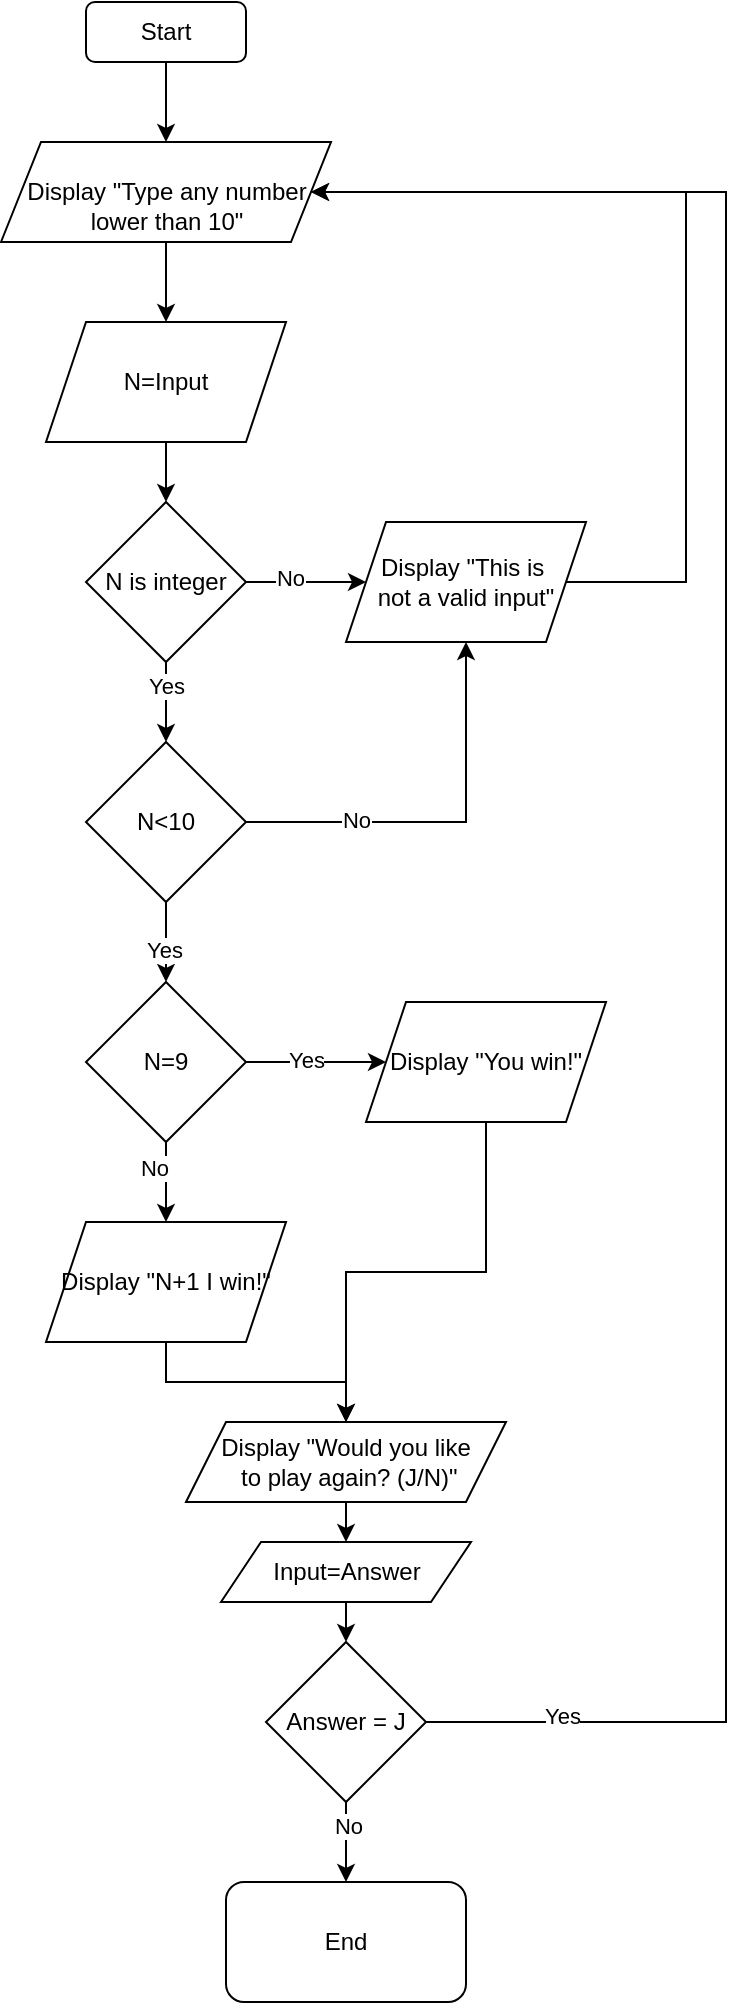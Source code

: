<mxfile>
    <diagram id="C5RBs43oDa-KdzZeNtuy" name="Page-1">
        <mxGraphModel dx="947" dy="506" grid="1" gridSize="10" guides="1" tooltips="1" connect="1" arrows="1" fold="1" page="1" pageScale="1" pageWidth="827" pageHeight="1169" math="0" shadow="0">
            <root>
                <mxCell id="WIyWlLk6GJQsqaUBKTNV-0"/>
                <mxCell id="WIyWlLk6GJQsqaUBKTNV-1" parent="WIyWlLk6GJQsqaUBKTNV-0"/>
                <mxCell id="qOuc0xfEpuo1l8o-VKSA-3" value="" style="edgeStyle=orthogonalEdgeStyle;rounded=0;orthogonalLoop=1;jettySize=auto;html=1;" parent="WIyWlLk6GJQsqaUBKTNV-1" source="qOuc0xfEpuo1l8o-VKSA-0" target="qOuc0xfEpuo1l8o-VKSA-29" edge="1">
                    <mxGeometry relative="1" as="geometry">
                        <mxPoint x="160" y="150" as="targetPoint"/>
                    </mxGeometry>
                </mxCell>
                <mxCell id="qOuc0xfEpuo1l8o-VKSA-0" value="Start" style="rounded=1;whiteSpace=wrap;html=1;" parent="WIyWlLk6GJQsqaUBKTNV-1" vertex="1">
                    <mxGeometry x="120" y="90" width="80" height="30" as="geometry"/>
                </mxCell>
                <mxCell id="qOuc0xfEpuo1l8o-VKSA-5" value="" style="edgeStyle=orthogonalEdgeStyle;rounded=0;orthogonalLoop=1;jettySize=auto;html=1;exitX=0.5;exitY=1;exitDx=0;exitDy=0;" parent="WIyWlLk6GJQsqaUBKTNV-1" source="qOuc0xfEpuo1l8o-VKSA-29" target="qOuc0xfEpuo1l8o-VKSA-4" edge="1">
                    <mxGeometry relative="1" as="geometry">
                        <mxPoint x="160" y="210" as="sourcePoint"/>
                    </mxGeometry>
                </mxCell>
                <mxCell id="qOuc0xfEpuo1l8o-VKSA-7" value="" style="edgeStyle=orthogonalEdgeStyle;rounded=0;orthogonalLoop=1;jettySize=auto;html=1;" parent="WIyWlLk6GJQsqaUBKTNV-1" source="qOuc0xfEpuo1l8o-VKSA-4" target="qOuc0xfEpuo1l8o-VKSA-6" edge="1">
                    <mxGeometry relative="1" as="geometry"/>
                </mxCell>
                <mxCell id="qOuc0xfEpuo1l8o-VKSA-4" value="N=Input" style="shape=parallelogram;perimeter=parallelogramPerimeter;whiteSpace=wrap;html=1;fixedSize=1;" parent="WIyWlLk6GJQsqaUBKTNV-1" vertex="1">
                    <mxGeometry x="100" y="250" width="120" height="60" as="geometry"/>
                </mxCell>
                <mxCell id="qOuc0xfEpuo1l8o-VKSA-9" value="" style="edgeStyle=orthogonalEdgeStyle;rounded=0;orthogonalLoop=1;jettySize=auto;html=1;entryX=0;entryY=0.5;entryDx=0;entryDy=0;" parent="WIyWlLk6GJQsqaUBKTNV-1" source="qOuc0xfEpuo1l8o-VKSA-6" target="qOuc0xfEpuo1l8o-VKSA-10" edge="1">
                    <mxGeometry relative="1" as="geometry">
                        <mxPoint x="260" y="380" as="targetPoint"/>
                    </mxGeometry>
                </mxCell>
                <mxCell id="qOuc0xfEpuo1l8o-VKSA-12" value="No" style="edgeLabel;html=1;align=center;verticalAlign=middle;resizable=0;points=[];" parent="qOuc0xfEpuo1l8o-VKSA-9" vertex="1" connectable="0">
                    <mxGeometry x="-0.267" y="2" relative="1" as="geometry">
                        <mxPoint as="offset"/>
                    </mxGeometry>
                </mxCell>
                <mxCell id="qOuc0xfEpuo1l8o-VKSA-14" value="" style="edgeStyle=orthogonalEdgeStyle;rounded=0;orthogonalLoop=1;jettySize=auto;html=1;" parent="WIyWlLk6GJQsqaUBKTNV-1" source="qOuc0xfEpuo1l8o-VKSA-6" target="qOuc0xfEpuo1l8o-VKSA-13" edge="1">
                    <mxGeometry relative="1" as="geometry"/>
                </mxCell>
                <mxCell id="qOuc0xfEpuo1l8o-VKSA-15" value="Yes" style="edgeLabel;html=1;align=center;verticalAlign=middle;resizable=0;points=[];" parent="qOuc0xfEpuo1l8o-VKSA-14" vertex="1" connectable="0">
                    <mxGeometry x="-0.425" relative="1" as="geometry">
                        <mxPoint as="offset"/>
                    </mxGeometry>
                </mxCell>
                <mxCell id="qOuc0xfEpuo1l8o-VKSA-6" value="N is integer" style="rhombus;whiteSpace=wrap;html=1;" parent="WIyWlLk6GJQsqaUBKTNV-1" vertex="1">
                    <mxGeometry x="120" y="340" width="80" height="80" as="geometry"/>
                </mxCell>
                <mxCell id="qOuc0xfEpuo1l8o-VKSA-11" style="edgeStyle=orthogonalEdgeStyle;rounded=0;orthogonalLoop=1;jettySize=auto;html=1;exitX=1;exitY=0.5;exitDx=0;exitDy=0;entryX=1;entryY=0.5;entryDx=0;entryDy=0;" parent="WIyWlLk6GJQsqaUBKTNV-1" source="qOuc0xfEpuo1l8o-VKSA-10" target="qOuc0xfEpuo1l8o-VKSA-29" edge="1">
                    <mxGeometry relative="1" as="geometry">
                        <mxPoint x="290" y="185" as="targetPoint"/>
                        <mxPoint x="435" y="380" as="sourcePoint"/>
                        <Array as="points">
                            <mxPoint x="420" y="380"/>
                            <mxPoint x="420" y="185"/>
                        </Array>
                    </mxGeometry>
                </mxCell>
                <mxCell id="qOuc0xfEpuo1l8o-VKSA-10" value="&lt;div&gt;Display &quot;This is&amp;nbsp;&lt;/div&gt;&lt;div&gt;not a valid input&quot;&lt;/div&gt;" style="shape=parallelogram;perimeter=parallelogramPerimeter;whiteSpace=wrap;html=1;fixedSize=1;" parent="WIyWlLk6GJQsqaUBKTNV-1" vertex="1">
                    <mxGeometry x="250" y="350" width="120" height="60" as="geometry"/>
                </mxCell>
                <mxCell id="qOuc0xfEpuo1l8o-VKSA-16" style="edgeStyle=orthogonalEdgeStyle;rounded=0;orthogonalLoop=1;jettySize=auto;html=1;exitX=1;exitY=0.5;exitDx=0;exitDy=0;entryX=0.5;entryY=1;entryDx=0;entryDy=0;" parent="WIyWlLk6GJQsqaUBKTNV-1" source="qOuc0xfEpuo1l8o-VKSA-13" target="qOuc0xfEpuo1l8o-VKSA-10" edge="1">
                    <mxGeometry relative="1" as="geometry"/>
                </mxCell>
                <mxCell id="qOuc0xfEpuo1l8o-VKSA-17" value="No" style="edgeLabel;html=1;align=center;verticalAlign=middle;resizable=0;points=[];" parent="qOuc0xfEpuo1l8o-VKSA-16" vertex="1" connectable="0">
                    <mxGeometry x="-0.45" y="1" relative="1" as="geometry">
                        <mxPoint as="offset"/>
                    </mxGeometry>
                </mxCell>
                <mxCell id="qOuc0xfEpuo1l8o-VKSA-19" value="" style="edgeStyle=orthogonalEdgeStyle;rounded=0;orthogonalLoop=1;jettySize=auto;html=1;entryX=0.5;entryY=0;entryDx=0;entryDy=0;" parent="WIyWlLk6GJQsqaUBKTNV-1" source="qOuc0xfEpuo1l8o-VKSA-13" target="qOuc0xfEpuo1l8o-VKSA-22" edge="1">
                    <mxGeometry relative="1" as="geometry">
                        <mxPoint x="160" y="570" as="targetPoint"/>
                    </mxGeometry>
                </mxCell>
                <mxCell id="qOuc0xfEpuo1l8o-VKSA-20" value="Yes" style="edgeLabel;html=1;align=center;verticalAlign=middle;resizable=0;points=[];" parent="qOuc0xfEpuo1l8o-VKSA-19" vertex="1" connectable="0">
                    <mxGeometry x="0.2" y="-1" relative="1" as="geometry">
                        <mxPoint as="offset"/>
                    </mxGeometry>
                </mxCell>
                <mxCell id="qOuc0xfEpuo1l8o-VKSA-13" value="N&amp;lt;10" style="rhombus;whiteSpace=wrap;html=1;" parent="WIyWlLk6GJQsqaUBKTNV-1" vertex="1">
                    <mxGeometry x="120" y="460" width="80" height="80" as="geometry"/>
                </mxCell>
                <mxCell id="qOuc0xfEpuo1l8o-VKSA-24" value="" style="edgeStyle=orthogonalEdgeStyle;rounded=0;orthogonalLoop=1;jettySize=auto;html=1;" parent="WIyWlLk6GJQsqaUBKTNV-1" source="qOuc0xfEpuo1l8o-VKSA-22" target="qOuc0xfEpuo1l8o-VKSA-23" edge="1">
                    <mxGeometry relative="1" as="geometry"/>
                </mxCell>
                <mxCell id="qOuc0xfEpuo1l8o-VKSA-25" value="Yes" style="edgeLabel;html=1;align=center;verticalAlign=middle;resizable=0;points=[];" parent="qOuc0xfEpuo1l8o-VKSA-24" vertex="1" connectable="0">
                    <mxGeometry x="-0.143" y="1" relative="1" as="geometry">
                        <mxPoint as="offset"/>
                    </mxGeometry>
                </mxCell>
                <mxCell id="qOuc0xfEpuo1l8o-VKSA-27" value="" style="edgeStyle=orthogonalEdgeStyle;rounded=0;orthogonalLoop=1;jettySize=auto;html=1;" parent="WIyWlLk6GJQsqaUBKTNV-1" source="qOuc0xfEpuo1l8o-VKSA-22" target="qOuc0xfEpuo1l8o-VKSA-26" edge="1">
                    <mxGeometry relative="1" as="geometry"/>
                </mxCell>
                <mxCell id="qOuc0xfEpuo1l8o-VKSA-28" value="No" style="edgeLabel;html=1;align=center;verticalAlign=middle;resizable=0;points=[];" parent="qOuc0xfEpuo1l8o-VKSA-27" vertex="1" connectable="0">
                    <mxGeometry x="-0.35" y="-6" relative="1" as="geometry">
                        <mxPoint as="offset"/>
                    </mxGeometry>
                </mxCell>
                <mxCell id="qOuc0xfEpuo1l8o-VKSA-22" value="N=9" style="rhombus;whiteSpace=wrap;html=1;" parent="WIyWlLk6GJQsqaUBKTNV-1" vertex="1">
                    <mxGeometry x="120" y="580" width="80" height="80" as="geometry"/>
                </mxCell>
                <mxCell id="qOuc0xfEpuo1l8o-VKSA-34" value="" style="edgeStyle=orthogonalEdgeStyle;rounded=0;orthogonalLoop=1;jettySize=auto;html=1;entryX=0.5;entryY=0;entryDx=0;entryDy=0;" parent="WIyWlLk6GJQsqaUBKTNV-1" source="qOuc0xfEpuo1l8o-VKSA-23" target="qOuc0xfEpuo1l8o-VKSA-36" edge="1">
                    <mxGeometry relative="1" as="geometry">
                        <mxPoint x="300" y="790" as="targetPoint"/>
                    </mxGeometry>
                </mxCell>
                <mxCell id="qOuc0xfEpuo1l8o-VKSA-23" value="Display &quot;You win!&quot;" style="shape=parallelogram;perimeter=parallelogramPerimeter;whiteSpace=wrap;html=1;fixedSize=1;" parent="WIyWlLk6GJQsqaUBKTNV-1" vertex="1">
                    <mxGeometry x="260" y="590" width="120" height="60" as="geometry"/>
                </mxCell>
                <mxCell id="qOuc0xfEpuo1l8o-VKSA-32" value="" style="edgeStyle=orthogonalEdgeStyle;rounded=0;orthogonalLoop=1;jettySize=auto;html=1;entryX=0.5;entryY=0;entryDx=0;entryDy=0;" parent="WIyWlLk6GJQsqaUBKTNV-1" source="qOuc0xfEpuo1l8o-VKSA-26" target="qOuc0xfEpuo1l8o-VKSA-36" edge="1">
                    <mxGeometry relative="1" as="geometry">
                        <mxPoint x="300" y="790" as="targetPoint"/>
                    </mxGeometry>
                </mxCell>
                <mxCell id="qOuc0xfEpuo1l8o-VKSA-26" value="Display &quot;N+1 I win!&quot;" style="shape=parallelogram;perimeter=parallelogramPerimeter;whiteSpace=wrap;html=1;fixedSize=1;" parent="WIyWlLk6GJQsqaUBKTNV-1" vertex="1">
                    <mxGeometry x="100" y="700" width="120" height="60" as="geometry"/>
                </mxCell>
                <mxCell id="qOuc0xfEpuo1l8o-VKSA-29" value="&lt;br&gt;Display &quot;Type any number lower than 10&quot;&lt;br&gt;" style="shape=parallelogram;perimeter=parallelogramPerimeter;whiteSpace=wrap;html=1;fixedSize=1;" parent="WIyWlLk6GJQsqaUBKTNV-1" vertex="1">
                    <mxGeometry x="77.5" y="160" width="165" height="50" as="geometry"/>
                </mxCell>
                <mxCell id="qOuc0xfEpuo1l8o-VKSA-33" value="End" style="rounded=1;whiteSpace=wrap;html=1;" parent="WIyWlLk6GJQsqaUBKTNV-1" vertex="1">
                    <mxGeometry x="190" y="1030" width="120" height="60" as="geometry"/>
                </mxCell>
                <mxCell id="3" value="" style="edgeStyle=none;html=1;" edge="1" parent="WIyWlLk6GJQsqaUBKTNV-1" source="qOuc0xfEpuo1l8o-VKSA-36" target="1">
                    <mxGeometry relative="1" as="geometry"/>
                </mxCell>
                <mxCell id="qOuc0xfEpuo1l8o-VKSA-36" value="&lt;div&gt;Display &quot;Would you like&lt;/div&gt;&lt;div&gt;&amp;nbsp;to play again? (J/N)&quot;&lt;/div&gt;" style="shape=parallelogram;perimeter=parallelogramPerimeter;whiteSpace=wrap;html=1;fixedSize=1;" parent="WIyWlLk6GJQsqaUBKTNV-1" vertex="1">
                    <mxGeometry x="170" y="800" width="160" height="40" as="geometry"/>
                </mxCell>
                <mxCell id="qOuc0xfEpuo1l8o-VKSA-42" value="" style="edgeStyle=orthogonalEdgeStyle;rounded=0;orthogonalLoop=1;jettySize=auto;html=1;" parent="WIyWlLk6GJQsqaUBKTNV-1" source="qOuc0xfEpuo1l8o-VKSA-38" target="qOuc0xfEpuo1l8o-VKSA-33" edge="1">
                    <mxGeometry relative="1" as="geometry"/>
                </mxCell>
                <mxCell id="qOuc0xfEpuo1l8o-VKSA-43" value="No" style="edgeLabel;html=1;align=center;verticalAlign=middle;resizable=0;points=[];" parent="qOuc0xfEpuo1l8o-VKSA-42" vertex="1" connectable="0">
                    <mxGeometry x="-0.4" y="1" relative="1" as="geometry">
                        <mxPoint as="offset"/>
                    </mxGeometry>
                </mxCell>
                <mxCell id="qOuc0xfEpuo1l8o-VKSA-38" value="Answer = J" style="rhombus;whiteSpace=wrap;html=1;" parent="WIyWlLk6GJQsqaUBKTNV-1" vertex="1">
                    <mxGeometry x="210" y="910" width="80" height="80" as="geometry"/>
                </mxCell>
                <mxCell id="qOuc0xfEpuo1l8o-VKSA-40" value="" style="endArrow=classic;html=1;rounded=0;exitX=1;exitY=0.5;exitDx=0;exitDy=0;entryX=1;entryY=0.5;entryDx=0;entryDy=0;" parent="WIyWlLk6GJQsqaUBKTNV-1" source="qOuc0xfEpuo1l8o-VKSA-38" target="qOuc0xfEpuo1l8o-VKSA-29" edge="1">
                    <mxGeometry width="50" height="50" relative="1" as="geometry">
                        <mxPoint x="380" y="970" as="sourcePoint"/>
                        <mxPoint x="470" y="430" as="targetPoint"/>
                        <Array as="points">
                            <mxPoint x="440" y="950"/>
                            <mxPoint x="440" y="185"/>
                        </Array>
                    </mxGeometry>
                </mxCell>
                <mxCell id="qOuc0xfEpuo1l8o-VKSA-41" value="Yes" style="edgeLabel;html=1;align=center;verticalAlign=middle;resizable=0;points=[];" parent="qOuc0xfEpuo1l8o-VKSA-40" vertex="1" connectable="0">
                    <mxGeometry x="-0.879" y="3" relative="1" as="geometry">
                        <mxPoint as="offset"/>
                    </mxGeometry>
                </mxCell>
                <mxCell id="2" value="" style="edgeStyle=none;html=1;" edge="1" parent="WIyWlLk6GJQsqaUBKTNV-1" source="1" target="qOuc0xfEpuo1l8o-VKSA-38">
                    <mxGeometry relative="1" as="geometry"/>
                </mxCell>
                <mxCell id="1" value="Input=Answer" style="shape=parallelogram;perimeter=parallelogramPerimeter;whiteSpace=wrap;html=1;fixedSize=1;" vertex="1" parent="WIyWlLk6GJQsqaUBKTNV-1">
                    <mxGeometry x="187.5" y="860" width="125" height="30" as="geometry"/>
                </mxCell>
            </root>
        </mxGraphModel>
    </diagram>
</mxfile>